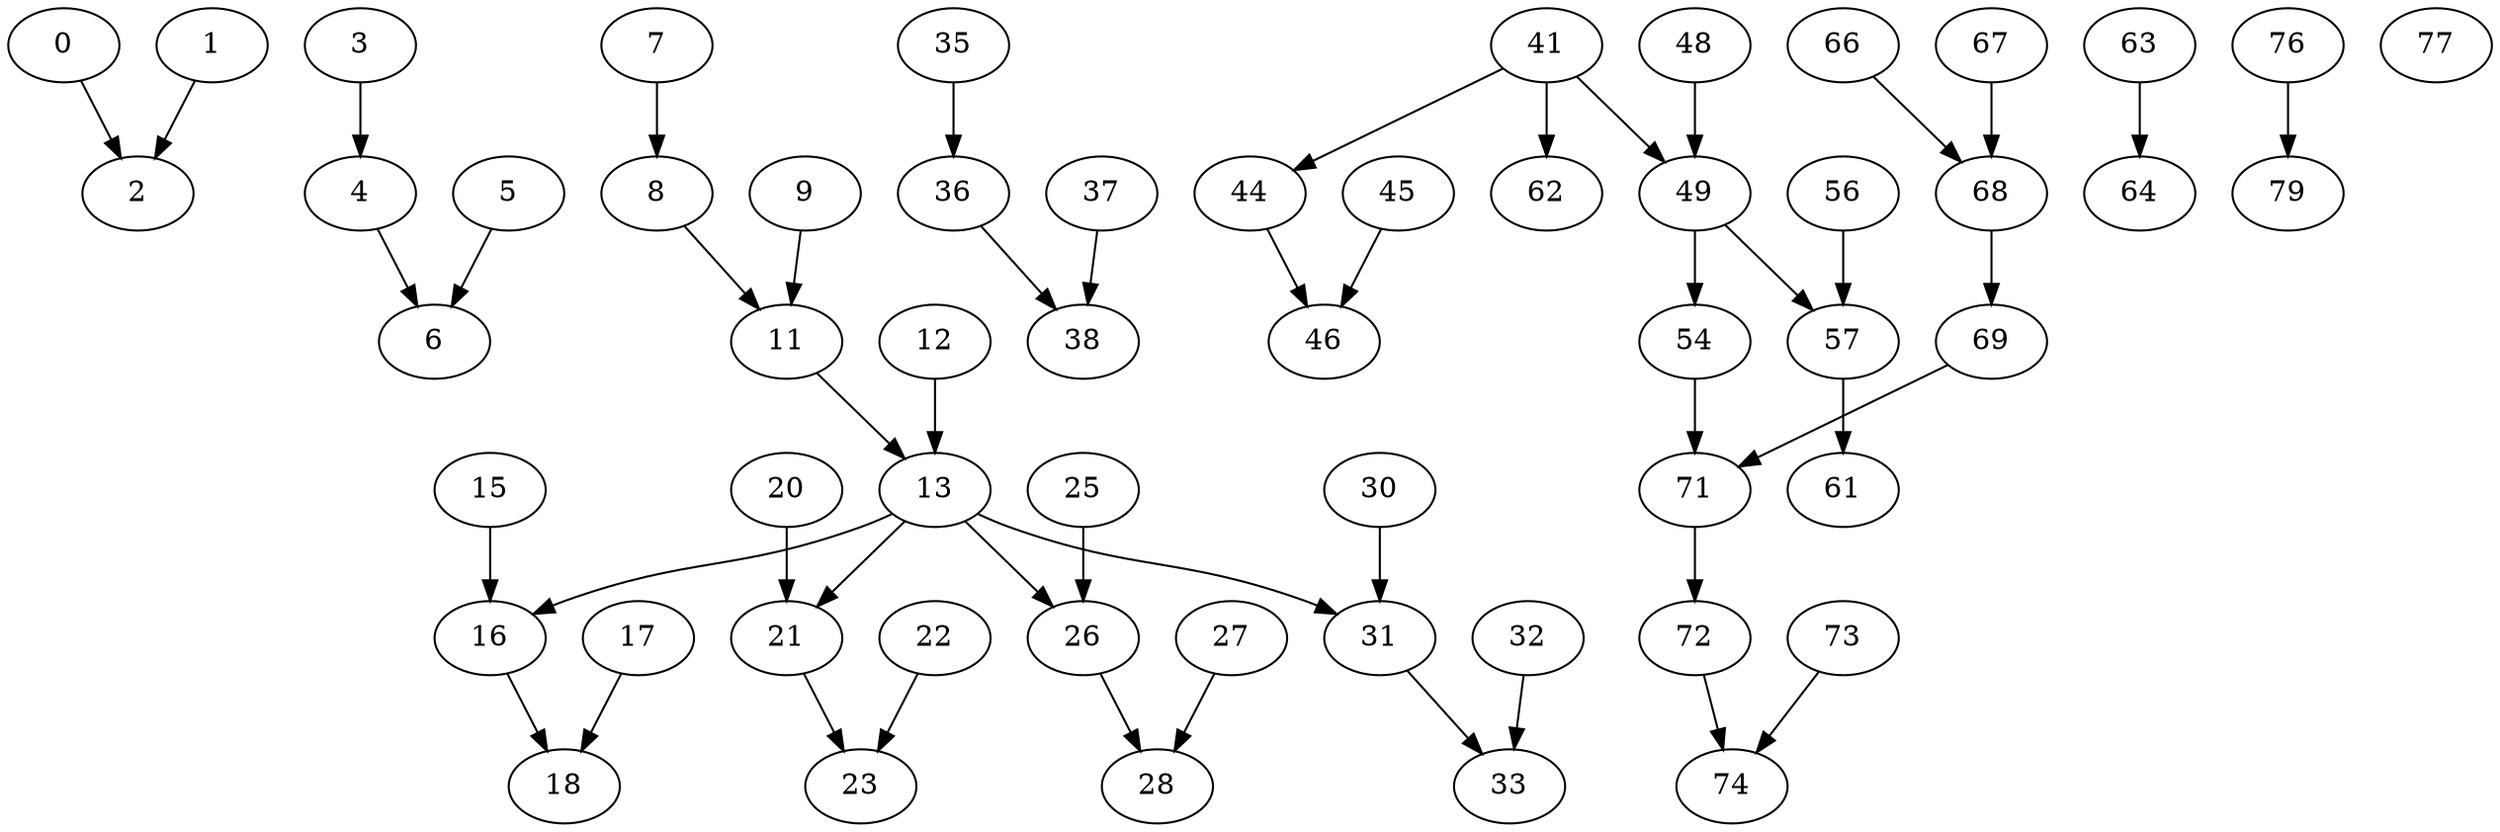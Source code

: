 digraph{
0
1
2
0 -> 2
1 -> 2
3
4
3 -> 4
5
6
4 -> 6
5 -> 6
7
8
7 -> 8
9
11
9 -> 11
8 -> 11
12
13
11 -> 13
12 -> 13
15
16
13 -> 16
15 -> 16
17
18
16 -> 18
17 -> 18
20
21
13 -> 21
20 -> 21
22
23
21 -> 23
22 -> 23
25
26
13 -> 26
25 -> 26
27
28
26 -> 28
27 -> 28
30
31
13 -> 31
30 -> 31
32
33
31 -> 33
32 -> 33
35
36
35 -> 36
37
38
36 -> 38
37 -> 38
41
44
41 -> 44
45
46
44 -> 46
45 -> 46
48
49
41 -> 49
48 -> 49
54
49 -> 54
56
57
49 -> 57
56 -> 57
61
57 -> 61
62
41 -> 62
63
64
63 -> 64
66
67
68
66 -> 68
67 -> 68
69
68 -> 69
71
69 -> 71
54 -> 71
72
71 -> 72
73
74
72 -> 74
73 -> 74
76
77
79
76 -> 79
}


